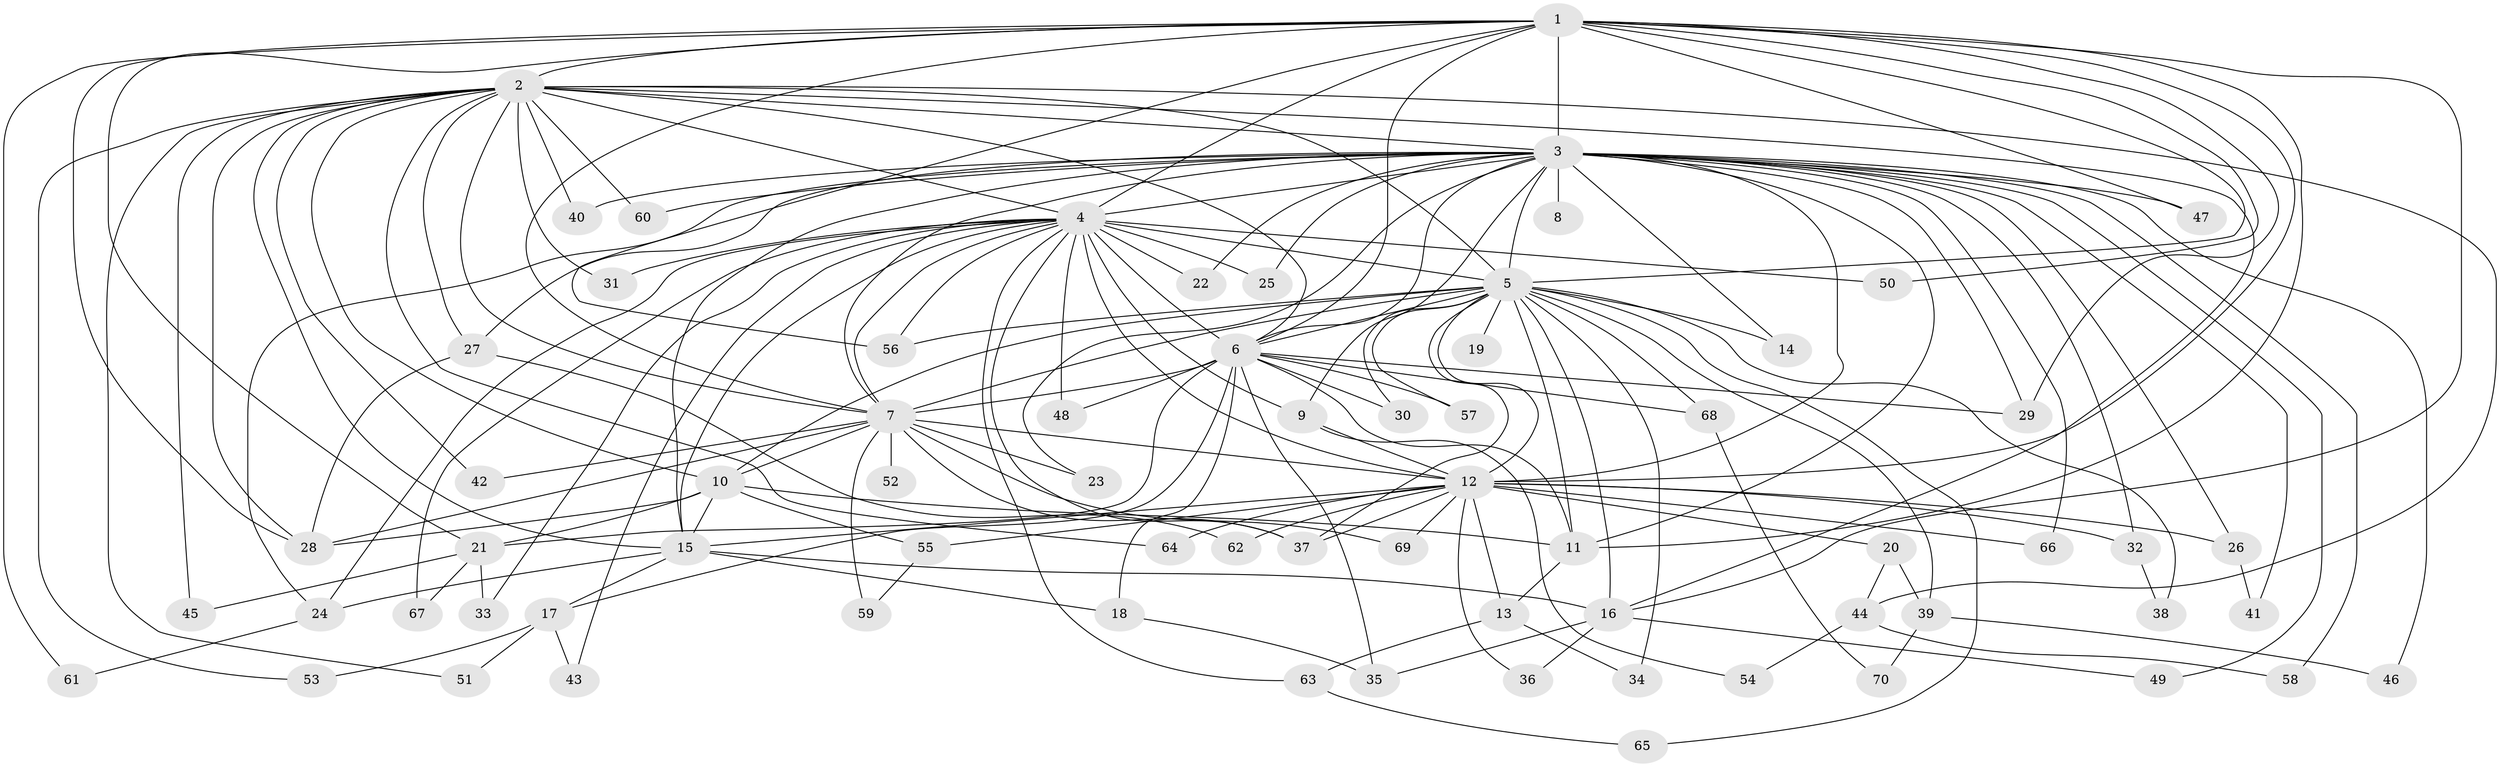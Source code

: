 // original degree distribution, {20: 0.02586206896551724, 24: 0.008620689655172414, 25: 0.017241379310344827, 19: 0.008620689655172414, 21: 0.008620689655172414, 17: 0.008620689655172414, 32: 0.008620689655172414, 3: 0.1896551724137931, 5: 0.034482758620689655, 4: 0.09482758620689655, 6: 0.034482758620689655, 2: 0.5517241379310345, 9: 0.008620689655172414}
// Generated by graph-tools (version 1.1) at 2025/49/03/04/25 22:49:25]
// undirected, 70 vertices, 166 edges
graph export_dot {
  node [color=gray90,style=filled];
  1;
  2;
  3;
  4;
  5;
  6;
  7;
  8;
  9;
  10;
  11;
  12;
  13;
  14;
  15;
  16;
  17;
  18;
  19;
  20;
  21;
  22;
  23;
  24;
  25;
  26;
  27;
  28;
  29;
  30;
  31;
  32;
  33;
  34;
  35;
  36;
  37;
  38;
  39;
  40;
  41;
  42;
  43;
  44;
  45;
  46;
  47;
  48;
  49;
  50;
  51;
  52;
  53;
  54;
  55;
  56;
  57;
  58;
  59;
  60;
  61;
  62;
  63;
  64;
  65;
  66;
  67;
  68;
  69;
  70;
  1 -- 2 [weight=1.0];
  1 -- 3 [weight=3.0];
  1 -- 4 [weight=2.0];
  1 -- 5 [weight=2.0];
  1 -- 6 [weight=1.0];
  1 -- 7 [weight=1.0];
  1 -- 11 [weight=1.0];
  1 -- 12 [weight=1.0];
  1 -- 16 [weight=1.0];
  1 -- 21 [weight=1.0];
  1 -- 28 [weight=1.0];
  1 -- 29 [weight=1.0];
  1 -- 47 [weight=1.0];
  1 -- 50 [weight=1.0];
  1 -- 56 [weight=1.0];
  1 -- 61 [weight=1.0];
  2 -- 3 [weight=2.0];
  2 -- 4 [weight=3.0];
  2 -- 5 [weight=2.0];
  2 -- 6 [weight=1.0];
  2 -- 7 [weight=1.0];
  2 -- 10 [weight=1.0];
  2 -- 15 [weight=1.0];
  2 -- 16 [weight=1.0];
  2 -- 27 [weight=1.0];
  2 -- 28 [weight=1.0];
  2 -- 31 [weight=1.0];
  2 -- 40 [weight=1.0];
  2 -- 42 [weight=1.0];
  2 -- 44 [weight=1.0];
  2 -- 45 [weight=1.0];
  2 -- 51 [weight=1.0];
  2 -- 53 [weight=1.0];
  2 -- 60 [weight=1.0];
  2 -- 64 [weight=1.0];
  3 -- 4 [weight=4.0];
  3 -- 5 [weight=4.0];
  3 -- 6 [weight=3.0];
  3 -- 7 [weight=2.0];
  3 -- 8 [weight=3.0];
  3 -- 9 [weight=1.0];
  3 -- 11 [weight=1.0];
  3 -- 12 [weight=12.0];
  3 -- 14 [weight=1.0];
  3 -- 15 [weight=1.0];
  3 -- 22 [weight=1.0];
  3 -- 23 [weight=1.0];
  3 -- 24 [weight=1.0];
  3 -- 25 [weight=1.0];
  3 -- 26 [weight=1.0];
  3 -- 27 [weight=1.0];
  3 -- 29 [weight=1.0];
  3 -- 32 [weight=1.0];
  3 -- 40 [weight=1.0];
  3 -- 41 [weight=1.0];
  3 -- 46 [weight=1.0];
  3 -- 47 [weight=1.0];
  3 -- 49 [weight=1.0];
  3 -- 58 [weight=1.0];
  3 -- 60 [weight=1.0];
  3 -- 66 [weight=1.0];
  4 -- 5 [weight=4.0];
  4 -- 6 [weight=2.0];
  4 -- 7 [weight=2.0];
  4 -- 9 [weight=1.0];
  4 -- 12 [weight=2.0];
  4 -- 15 [weight=1.0];
  4 -- 22 [weight=1.0];
  4 -- 24 [weight=1.0];
  4 -- 25 [weight=2.0];
  4 -- 31 [weight=2.0];
  4 -- 33 [weight=1.0];
  4 -- 37 [weight=1.0];
  4 -- 43 [weight=1.0];
  4 -- 48 [weight=2.0];
  4 -- 50 [weight=1.0];
  4 -- 56 [weight=1.0];
  4 -- 63 [weight=1.0];
  4 -- 67 [weight=1.0];
  5 -- 6 [weight=3.0];
  5 -- 7 [weight=3.0];
  5 -- 10 [weight=2.0];
  5 -- 11 [weight=1.0];
  5 -- 12 [weight=3.0];
  5 -- 14 [weight=1.0];
  5 -- 16 [weight=2.0];
  5 -- 19 [weight=2.0];
  5 -- 30 [weight=1.0];
  5 -- 34 [weight=1.0];
  5 -- 37 [weight=1.0];
  5 -- 38 [weight=1.0];
  5 -- 39 [weight=1.0];
  5 -- 56 [weight=1.0];
  5 -- 57 [weight=1.0];
  5 -- 65 [weight=1.0];
  5 -- 68 [weight=1.0];
  6 -- 7 [weight=1.0];
  6 -- 11 [weight=1.0];
  6 -- 17 [weight=1.0];
  6 -- 18 [weight=1.0];
  6 -- 21 [weight=1.0];
  6 -- 29 [weight=1.0];
  6 -- 30 [weight=1.0];
  6 -- 35 [weight=1.0];
  6 -- 48 [weight=1.0];
  6 -- 57 [weight=1.0];
  6 -- 68 [weight=1.0];
  7 -- 10 [weight=1.0];
  7 -- 12 [weight=1.0];
  7 -- 23 [weight=1.0];
  7 -- 28 [weight=1.0];
  7 -- 37 [weight=1.0];
  7 -- 42 [weight=1.0];
  7 -- 52 [weight=1.0];
  7 -- 59 [weight=1.0];
  7 -- 69 [weight=1.0];
  9 -- 12 [weight=2.0];
  9 -- 54 [weight=1.0];
  10 -- 11 [weight=1.0];
  10 -- 15 [weight=2.0];
  10 -- 21 [weight=1.0];
  10 -- 28 [weight=3.0];
  10 -- 55 [weight=1.0];
  11 -- 13 [weight=1.0];
  12 -- 13 [weight=1.0];
  12 -- 15 [weight=1.0];
  12 -- 20 [weight=2.0];
  12 -- 26 [weight=1.0];
  12 -- 32 [weight=1.0];
  12 -- 36 [weight=1.0];
  12 -- 37 [weight=2.0];
  12 -- 55 [weight=1.0];
  12 -- 62 [weight=1.0];
  12 -- 64 [weight=1.0];
  12 -- 66 [weight=1.0];
  12 -- 69 [weight=1.0];
  13 -- 34 [weight=1.0];
  13 -- 63 [weight=1.0];
  15 -- 16 [weight=1.0];
  15 -- 17 [weight=1.0];
  15 -- 18 [weight=1.0];
  15 -- 24 [weight=1.0];
  16 -- 35 [weight=1.0];
  16 -- 36 [weight=1.0];
  16 -- 49 [weight=1.0];
  17 -- 43 [weight=1.0];
  17 -- 51 [weight=1.0];
  17 -- 53 [weight=1.0];
  18 -- 35 [weight=1.0];
  20 -- 39 [weight=1.0];
  20 -- 44 [weight=1.0];
  21 -- 33 [weight=1.0];
  21 -- 45 [weight=1.0];
  21 -- 67 [weight=1.0];
  24 -- 61 [weight=1.0];
  26 -- 41 [weight=1.0];
  27 -- 28 [weight=1.0];
  27 -- 62 [weight=1.0];
  32 -- 38 [weight=1.0];
  39 -- 46 [weight=1.0];
  39 -- 70 [weight=1.0];
  44 -- 54 [weight=1.0];
  44 -- 58 [weight=1.0];
  55 -- 59 [weight=1.0];
  63 -- 65 [weight=1.0];
  68 -- 70 [weight=1.0];
}

